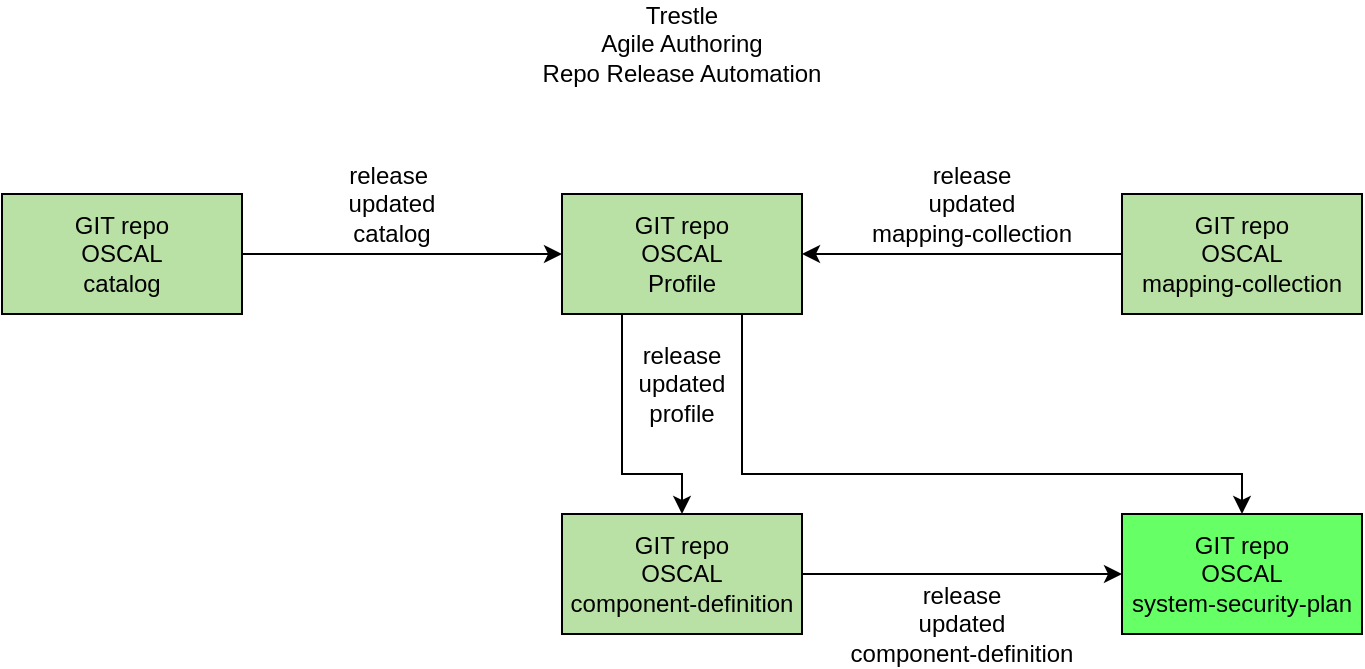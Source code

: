 <mxfile version="21.4.0" type="device">
  <diagram name="Page-1" id="vau_yWoFF5kQ5Hp3Cnve">
    <mxGraphModel dx="1157" dy="725" grid="1" gridSize="10" guides="1" tooltips="1" connect="1" arrows="1" fold="1" page="1" pageScale="1" pageWidth="850" pageHeight="1100" math="0" shadow="0">
      <root>
        <mxCell id="0" />
        <mxCell id="1" parent="0" />
        <mxCell id="2Ana6TJQV3I6V6AW6g3j-8" style="edgeStyle=orthogonalEdgeStyle;rounded=0;orthogonalLoop=1;jettySize=auto;html=1;exitX=1;exitY=0.5;exitDx=0;exitDy=0;" edge="1" parent="1" source="2Ana6TJQV3I6V6AW6g3j-1" target="2Ana6TJQV3I6V6AW6g3j-3">
          <mxGeometry relative="1" as="geometry" />
        </mxCell>
        <mxCell id="2Ana6TJQV3I6V6AW6g3j-1" value="GIT repo&lt;br&gt;OSCAL&lt;br&gt;catalog" style="rounded=0;whiteSpace=wrap;html=1;fillColor=#B9E0A5;" vertex="1" parent="1">
          <mxGeometry x="40" y="160" width="120" height="60" as="geometry" />
        </mxCell>
        <mxCell id="2Ana6TJQV3I6V6AW6g3j-18" style="edgeStyle=orthogonalEdgeStyle;rounded=0;orthogonalLoop=1;jettySize=auto;html=1;exitX=0.75;exitY=1;exitDx=0;exitDy=0;entryX=0.5;entryY=0;entryDx=0;entryDy=0;" edge="1" parent="1" source="2Ana6TJQV3I6V6AW6g3j-3" target="2Ana6TJQV3I6V6AW6g3j-16">
          <mxGeometry relative="1" as="geometry">
            <Array as="points">
              <mxPoint x="410" y="300" />
              <mxPoint x="660" y="300" />
            </Array>
          </mxGeometry>
        </mxCell>
        <mxCell id="2Ana6TJQV3I6V6AW6g3j-19" style="edgeStyle=orthogonalEdgeStyle;rounded=0;orthogonalLoop=1;jettySize=auto;html=1;exitX=0.25;exitY=1;exitDx=0;exitDy=0;entryX=0.5;entryY=0;entryDx=0;entryDy=0;" edge="1" parent="1" source="2Ana6TJQV3I6V6AW6g3j-3" target="2Ana6TJQV3I6V6AW6g3j-5">
          <mxGeometry relative="1" as="geometry">
            <Array as="points">
              <mxPoint x="350" y="300" />
              <mxPoint x="380" y="300" />
            </Array>
          </mxGeometry>
        </mxCell>
        <mxCell id="2Ana6TJQV3I6V6AW6g3j-3" value="GIT repo&lt;br&gt;OSCAL&lt;br&gt;Profile" style="rounded=0;whiteSpace=wrap;html=1;fillColor=#B9E0A5;" vertex="1" parent="1">
          <mxGeometry x="320" y="160" width="120" height="60" as="geometry" />
        </mxCell>
        <mxCell id="2Ana6TJQV3I6V6AW6g3j-17" style="edgeStyle=orthogonalEdgeStyle;rounded=0;orthogonalLoop=1;jettySize=auto;html=1;exitX=1;exitY=0.5;exitDx=0;exitDy=0;entryX=0;entryY=0.5;entryDx=0;entryDy=0;" edge="1" parent="1" source="2Ana6TJQV3I6V6AW6g3j-5" target="2Ana6TJQV3I6V6AW6g3j-16">
          <mxGeometry relative="1" as="geometry" />
        </mxCell>
        <mxCell id="2Ana6TJQV3I6V6AW6g3j-5" value="GIT repo&lt;br&gt;OSCAL&lt;br&gt;component-definition" style="rounded=0;whiteSpace=wrap;html=1;fillColor=#B9E0A5;" vertex="1" parent="1">
          <mxGeometry x="320" y="320" width="120" height="60" as="geometry" />
        </mxCell>
        <mxCell id="2Ana6TJQV3I6V6AW6g3j-11" style="edgeStyle=orthogonalEdgeStyle;rounded=0;orthogonalLoop=1;jettySize=auto;html=1;exitX=0;exitY=0.5;exitDx=0;exitDy=0;entryX=1;entryY=0.5;entryDx=0;entryDy=0;" edge="1" parent="1" source="2Ana6TJQV3I6V6AW6g3j-7" target="2Ana6TJQV3I6V6AW6g3j-3">
          <mxGeometry relative="1" as="geometry" />
        </mxCell>
        <mxCell id="2Ana6TJQV3I6V6AW6g3j-7" value="GIT repo&lt;br&gt;OSCAL&lt;br&gt;mapping-collection" style="rounded=0;whiteSpace=wrap;html=1;fillColor=#B9E0A5;" vertex="1" parent="1">
          <mxGeometry x="600" y="160" width="120" height="60" as="geometry" />
        </mxCell>
        <mxCell id="2Ana6TJQV3I6V6AW6g3j-12" value="Trestle&lt;br&gt;Agile Authoring&lt;br&gt;Repo Release Automation" style="text;html=1;strokeColor=none;fillColor=none;align=center;verticalAlign=middle;whiteSpace=wrap;rounded=0;" vertex="1" parent="1">
          <mxGeometry x="285" y="70" width="190" height="30" as="geometry" />
        </mxCell>
        <mxCell id="2Ana6TJQV3I6V6AW6g3j-13" value="release&amp;nbsp;&lt;br&gt;updated&lt;br&gt;catalog" style="text;html=1;strokeColor=none;fillColor=none;align=center;verticalAlign=middle;whiteSpace=wrap;rounded=0;" vertex="1" parent="1">
          <mxGeometry x="200" y="150" width="70" height="30" as="geometry" />
        </mxCell>
        <mxCell id="2Ana6TJQV3I6V6AW6g3j-14" value="release&lt;br&gt;updated&lt;br&gt;mapping-collection" style="text;html=1;strokeColor=none;fillColor=none;align=center;verticalAlign=middle;whiteSpace=wrap;rounded=0;" vertex="1" parent="1">
          <mxGeometry x="470" y="150" width="110" height="30" as="geometry" />
        </mxCell>
        <mxCell id="2Ana6TJQV3I6V6AW6g3j-15" value="release&lt;br&gt;updated&lt;br&gt;profile" style="text;html=1;strokeColor=none;fillColor=none;align=center;verticalAlign=middle;whiteSpace=wrap;rounded=0;" vertex="1" parent="1">
          <mxGeometry x="345" y="240" width="70" height="30" as="geometry" />
        </mxCell>
        <mxCell id="2Ana6TJQV3I6V6AW6g3j-16" value="GIT repo&lt;br&gt;OSCAL&lt;br&gt;system-security-plan" style="rounded=0;whiteSpace=wrap;html=1;fillColor=#66FF66;" vertex="1" parent="1">
          <mxGeometry x="600" y="320" width="120" height="60" as="geometry" />
        </mxCell>
        <mxCell id="2Ana6TJQV3I6V6AW6g3j-20" value="release&lt;br&gt;updated&lt;br&gt;component-definition" style="text;html=1;strokeColor=none;fillColor=none;align=center;verticalAlign=middle;whiteSpace=wrap;rounded=0;" vertex="1" parent="1">
          <mxGeometry x="460" y="360" width="120" height="30" as="geometry" />
        </mxCell>
      </root>
    </mxGraphModel>
  </diagram>
</mxfile>
